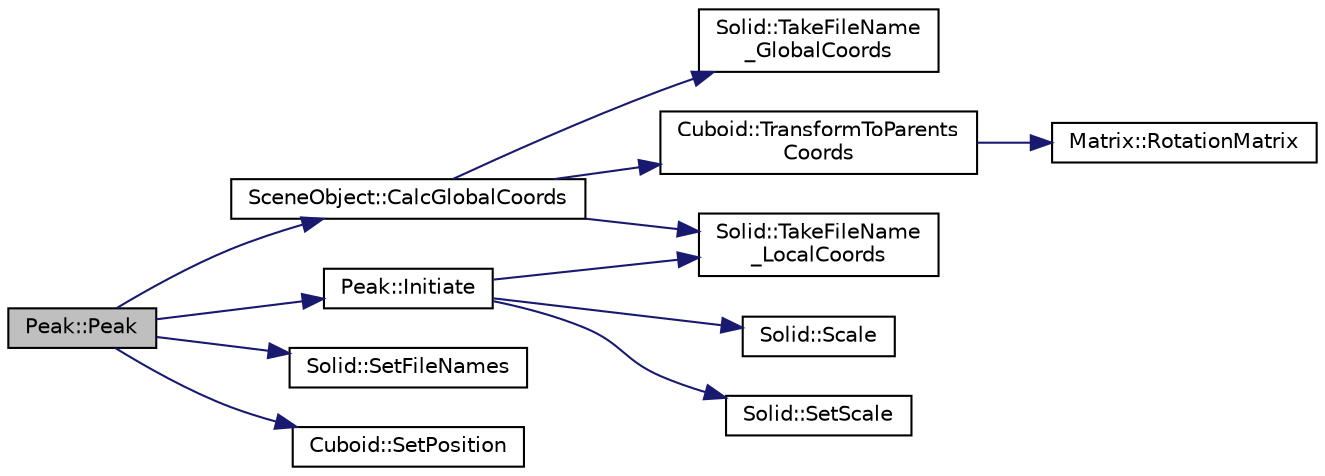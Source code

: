digraph "Peak::Peak"
{
 // LATEX_PDF_SIZE
  edge [fontname="Helvetica",fontsize="10",labelfontname="Helvetica",labelfontsize="10"];
  node [fontname="Helvetica",fontsize="10",shape=record];
  rankdir="LR";
  Node1 [label="Peak::Peak",height=0.2,width=0.4,color="black", fillcolor="grey75", style="filled", fontcolor="black",tooltip="Konstruktor tworzenia nowej gory ze szczytem z danymi parametrami."];
  Node1 -> Node2 [color="midnightblue",fontsize="10",style="solid",fontname="Helvetica"];
  Node2 [label="SceneObject::CalcGlobalCoords",height=0.2,width=0.4,color="black", fillcolor="white", style="filled",URL="$class_scene_object.html#ac21ea4a73921da93ef9d5e16f679ee7d",tooltip="Oblicz wspolrzedne globalne obiektu sceny."];
  Node2 -> Node3 [color="midnightblue",fontsize="10",style="solid",fontname="Helvetica"];
  Node3 [label="Solid::TakeFileName\l_GlobalCoords",height=0.2,width=0.4,color="black", fillcolor="white", style="filled",URL="$class_solid.html#a1da25fa89b384857477bbf677ad9cbc1",tooltip="Zwracanie nazwy pliku zawierającego globalne współrzędne bryły."];
  Node2 -> Node4 [color="midnightblue",fontsize="10",style="solid",fontname="Helvetica"];
  Node4 [label="Solid::TakeFileName\l_LocalCoords",height=0.2,width=0.4,color="black", fillcolor="white", style="filled",URL="$class_solid.html#afbb5eab8defedf0c3e3e82536be454be",tooltip="Zwracanie nazwy pliku zawierającego lokalne współrzędne bryły."];
  Node2 -> Node5 [color="midnightblue",fontsize="10",style="solid",fontname="Helvetica"];
  Node5 [label="Cuboid::TransformToParents\lCoords",height=0.2,width=0.4,color="black", fillcolor="white", style="filled",URL="$class_cuboid.html#ab138e2cf81c35eb75fc1e59736e9bf68",tooltip="Przetłumacz współrzędne lokalne prostopadłościanu na współrzędne w układzie drona."];
  Node5 -> Node6 [color="midnightblue",fontsize="10",style="solid",fontname="Helvetica"];
  Node6 [label="Matrix::RotationMatrix",height=0.2,width=0.4,color="black", fillcolor="white", style="filled",URL="$class_matrix.html#a689c1d74df7855657ef8fcd9a09ae93b",tooltip="Obliczanie trójwymiarowej macierzy obrotu."];
  Node1 -> Node7 [color="midnightblue",fontsize="10",style="solid",fontname="Helvetica"];
  Node7 [label="Peak::Initiate",height=0.2,width=0.4,color="black", fillcolor="white", style="filled",URL="$class_peak.html#a90a8ba21b8684b1ee071821074e129fc",tooltip="Tworzenie gory ze szczytem według bryły wzorcowej i skali."];
  Node7 -> Node8 [color="midnightblue",fontsize="10",style="solid",fontname="Helvetica"];
  Node8 [label="Solid::Scale",height=0.2,width=0.4,color="black", fillcolor="white", style="filled",URL="$class_solid.html#ae3ae7932640de22467e5952e5d5e96b8",tooltip="Skalowanie punktu przez wektor skali danej bryły Zwraca współrzędne przeskalowanego punktu."];
  Node7 -> Node9 [color="midnightblue",fontsize="10",style="solid",fontname="Helvetica"];
  Node9 [label="Solid::SetScale",height=0.2,width=0.4,color="black", fillcolor="white", style="filled",URL="$class_solid.html#a1c234fdc7486ab59451b816b7a187208",tooltip="Ustawianie wektora skali."];
  Node7 -> Node4 [color="midnightblue",fontsize="10",style="solid",fontname="Helvetica"];
  Node1 -> Node10 [color="midnightblue",fontsize="10",style="solid",fontname="Helvetica"];
  Node10 [label="Solid::SetFileNames",height=0.2,width=0.4,color="black", fillcolor="white", style="filled",URL="$class_solid.html#ace141dcdd45eb9db7d34be5eced68caf",tooltip="Ustalanie nazw plików zawierających wspólrzędne danej bryły."];
  Node1 -> Node11 [color="midnightblue",fontsize="10",style="solid",fontname="Helvetica"];
  Node11 [label="Cuboid::SetPosition",height=0.2,width=0.4,color="black", fillcolor="white", style="filled",URL="$class_cuboid.html#a948ebc82c9c024cbd7518273dcb2fa7a",tooltip="Ustal pozycję i orientację prostopadłościanu (względem układu drona)"];
}
